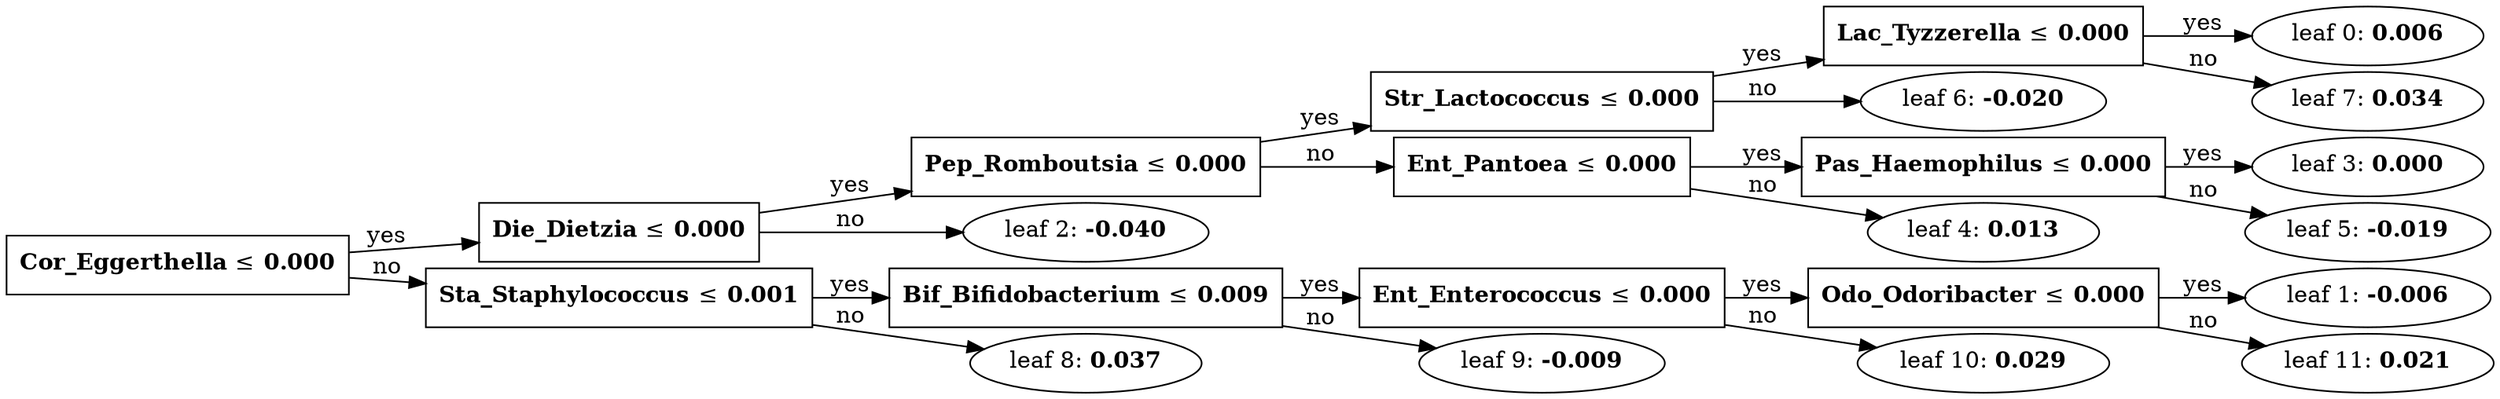 digraph Tree_Autoimmune_SD {
	graph [nodesep=0.05 rankdir=LR ranksep=0.3]
	split0 [label=<<B>Cor_Eggerthella</B> &#8804; <B>0.000</B>> fillcolor=white shape=rectangle style=""]
	split1 [label=<<B>Die_Dietzia</B> &#8804; <B>0.000</B>> fillcolor=white shape=rectangle style=""]
	split2 [label=<<B>Pep_Romboutsia</B> &#8804; <B>0.000</B>> fillcolor=white shape=rectangle style=""]
	split5 [label=<<B>Str_Lactococcus</B> &#8804; <B>0.000</B>> fillcolor=white shape=rectangle style=""]
	split6 [label=<<B>Lac_Tyzzerella</B> &#8804; <B>0.000</B>> fillcolor=white shape=rectangle style=""]
	leaf0 [label=<leaf 0: <B>0.006</B>>]
	split6 -> leaf0 [label=yes]
	leaf7 [label=<leaf 7: <B>0.034</B>>]
	split6 -> leaf7 [label=no]
	split5 -> split6 [label=yes]
	leaf6 [label=<leaf 6: <B>-0.020</B>>]
	split5 -> leaf6 [label=no]
	split2 -> split5 [label=yes]
	split3 [label=<<B>Ent_Pantoea</B> &#8804; <B>0.000</B>> fillcolor=white shape=rectangle style=""]
	split4 [label=<<B>Pas_Haemophilus</B> &#8804; <B>0.000</B>> fillcolor=white shape=rectangle style=""]
	leaf3 [label=<leaf 3: <B>0.000</B>>]
	split4 -> leaf3 [label=yes]
	leaf5 [label=<leaf 5: <B>-0.019</B>>]
	split4 -> leaf5 [label=no]
	split3 -> split4 [label=yes]
	leaf4 [label=<leaf 4: <B>0.013</B>>]
	split3 -> leaf4 [label=no]
	split2 -> split3 [label=no]
	split1 -> split2 [label=yes]
	leaf2 [label=<leaf 2: <B>-0.040</B>>]
	split1 -> leaf2 [label=no]
	split0 -> split1 [label=yes]
	split7 [label=<<B>Sta_Staphylococcus</B> &#8804; <B>0.001</B>> fillcolor=white shape=rectangle style=""]
	split8 [label=<<B>Bif_Bifidobacterium</B> &#8804; <B>0.009</B>> fillcolor=white shape=rectangle style=""]
	split9 [label=<<B>Ent_Enterococcus</B> &#8804; <B>0.000</B>> fillcolor=white shape=rectangle style=""]
	split10 [label=<<B>Odo_Odoribacter</B> &#8804; <B>0.000</B>> fillcolor=white shape=rectangle style=""]
	leaf1 [label=<leaf 1: <B>-0.006</B>>]
	split10 -> leaf1 [label=yes]
	leaf11 [label=<leaf 11: <B>0.021</B>>]
	split10 -> leaf11 [label=no]
	split9 -> split10 [label=yes]
	leaf10 [label=<leaf 10: <B>0.029</B>>]
	split9 -> leaf10 [label=no]
	split8 -> split9 [label=yes]
	leaf9 [label=<leaf 9: <B>-0.009</B>>]
	split8 -> leaf9 [label=no]
	split7 -> split8 [label=yes]
	leaf8 [label=<leaf 8: <B>0.037</B>>]
	split7 -> leaf8 [label=no]
	split0 -> split7 [label=no]
}
